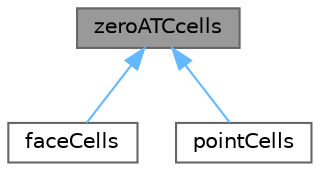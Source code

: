 digraph "zeroATCcells"
{
 // LATEX_PDF_SIZE
  bgcolor="transparent";
  edge [fontname=Helvetica,fontsize=10,labelfontname=Helvetica,labelfontsize=10];
  node [fontname=Helvetica,fontsize=10,shape=box,height=0.2,width=0.4];
  Node1 [id="Node000001",label="zeroATCcells",height=0.2,width=0.4,color="gray40", fillcolor="grey60", style="filled", fontcolor="black",tooltip="Base class for selecting cells on which to zero the ATC term."];
  Node1 -> Node2 [id="edge1_Node000001_Node000002",dir="back",color="steelblue1",style="solid",tooltip=" "];
  Node2 [id="Node000002",label="faceCells",height=0.2,width=0.4,color="gray40", fillcolor="white", style="filled",URL="$classFoam_1_1faceCells.html",tooltip="Smooth ATC in cells next to a set of patches supplied by type."];
  Node1 -> Node3 [id="edge2_Node000001_Node000003",dir="back",color="steelblue1",style="solid",tooltip=" "];
  Node3 [id="Node000003",label="pointCells",height=0.2,width=0.4,color="gray40", fillcolor="white", style="filled",URL="$classFoam_1_1pointCells.html",tooltip="Smooth ATC in cells having a point to a set of patches supplied by type."];
}
